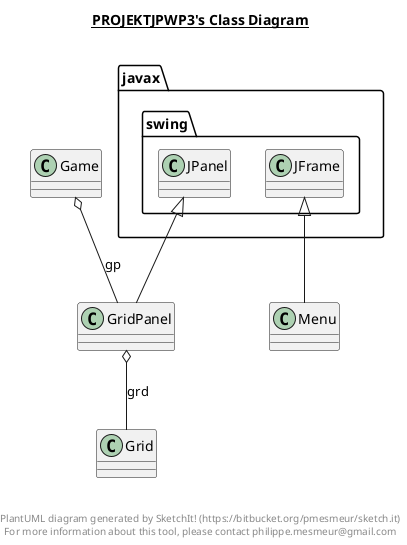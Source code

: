 @startuml

title __PROJEKTJPWP3's Class Diagram__\n


    class Game {
    }

  


    class Grid {
    }

  


    class GridPanel {
    }

  


    class Menu {
    }

  

  Game o-- GridPanel : gp
  GridPanel -up-|> javax.swing.JPanel
  GridPanel o-- Grid : grd
  Menu -up-|> javax.swing.JFrame


right footer


PlantUML diagram generated by SketchIt! (https://bitbucket.org/pmesmeur/sketch.it)
For more information about this tool, please contact philippe.mesmeur@gmail.com
endfooter

@enduml
